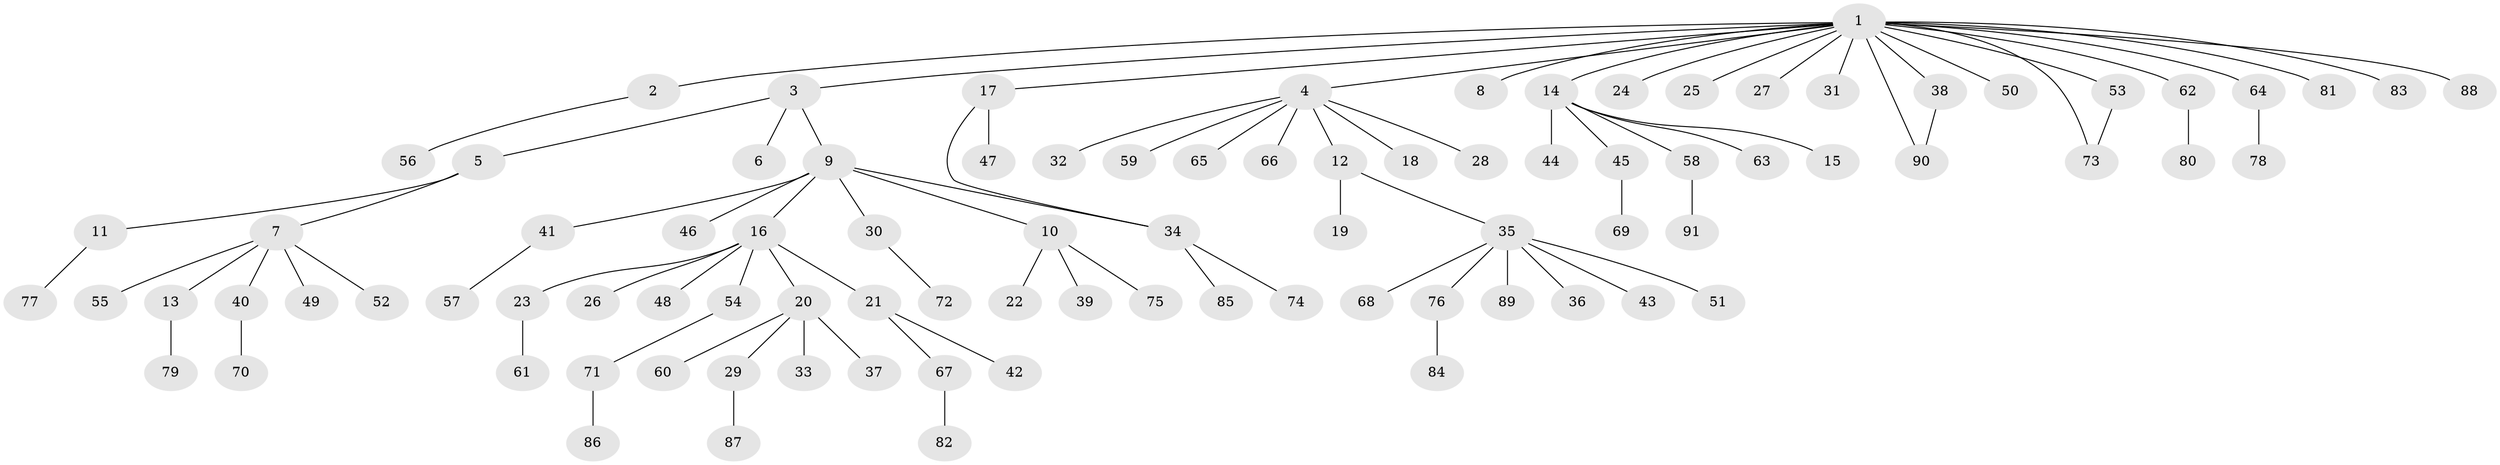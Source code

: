 // Generated by graph-tools (version 1.1) at 2025/01/03/09/25 03:01:41]
// undirected, 91 vertices, 93 edges
graph export_dot {
graph [start="1"]
  node [color=gray90,style=filled];
  1;
  2;
  3;
  4;
  5;
  6;
  7;
  8;
  9;
  10;
  11;
  12;
  13;
  14;
  15;
  16;
  17;
  18;
  19;
  20;
  21;
  22;
  23;
  24;
  25;
  26;
  27;
  28;
  29;
  30;
  31;
  32;
  33;
  34;
  35;
  36;
  37;
  38;
  39;
  40;
  41;
  42;
  43;
  44;
  45;
  46;
  47;
  48;
  49;
  50;
  51;
  52;
  53;
  54;
  55;
  56;
  57;
  58;
  59;
  60;
  61;
  62;
  63;
  64;
  65;
  66;
  67;
  68;
  69;
  70;
  71;
  72;
  73;
  74;
  75;
  76;
  77;
  78;
  79;
  80;
  81;
  82;
  83;
  84;
  85;
  86;
  87;
  88;
  89;
  90;
  91;
  1 -- 2;
  1 -- 3;
  1 -- 4;
  1 -- 8;
  1 -- 14;
  1 -- 17;
  1 -- 24;
  1 -- 25;
  1 -- 27;
  1 -- 31;
  1 -- 38;
  1 -- 50;
  1 -- 53;
  1 -- 62;
  1 -- 64;
  1 -- 73;
  1 -- 81;
  1 -- 83;
  1 -- 88;
  1 -- 90;
  2 -- 56;
  3 -- 5;
  3 -- 6;
  3 -- 9;
  4 -- 12;
  4 -- 18;
  4 -- 28;
  4 -- 32;
  4 -- 59;
  4 -- 65;
  4 -- 66;
  5 -- 7;
  5 -- 11;
  7 -- 13;
  7 -- 40;
  7 -- 49;
  7 -- 52;
  7 -- 55;
  9 -- 10;
  9 -- 16;
  9 -- 30;
  9 -- 34;
  9 -- 41;
  9 -- 46;
  10 -- 22;
  10 -- 39;
  10 -- 75;
  11 -- 77;
  12 -- 19;
  12 -- 35;
  13 -- 79;
  14 -- 15;
  14 -- 44;
  14 -- 45;
  14 -- 58;
  14 -- 63;
  16 -- 20;
  16 -- 21;
  16 -- 23;
  16 -- 26;
  16 -- 48;
  16 -- 54;
  17 -- 34;
  17 -- 47;
  20 -- 29;
  20 -- 33;
  20 -- 37;
  20 -- 60;
  21 -- 42;
  21 -- 67;
  23 -- 61;
  29 -- 87;
  30 -- 72;
  34 -- 74;
  34 -- 85;
  35 -- 36;
  35 -- 43;
  35 -- 51;
  35 -- 68;
  35 -- 76;
  35 -- 89;
  38 -- 90;
  40 -- 70;
  41 -- 57;
  45 -- 69;
  53 -- 73;
  54 -- 71;
  58 -- 91;
  62 -- 80;
  64 -- 78;
  67 -- 82;
  71 -- 86;
  76 -- 84;
}
